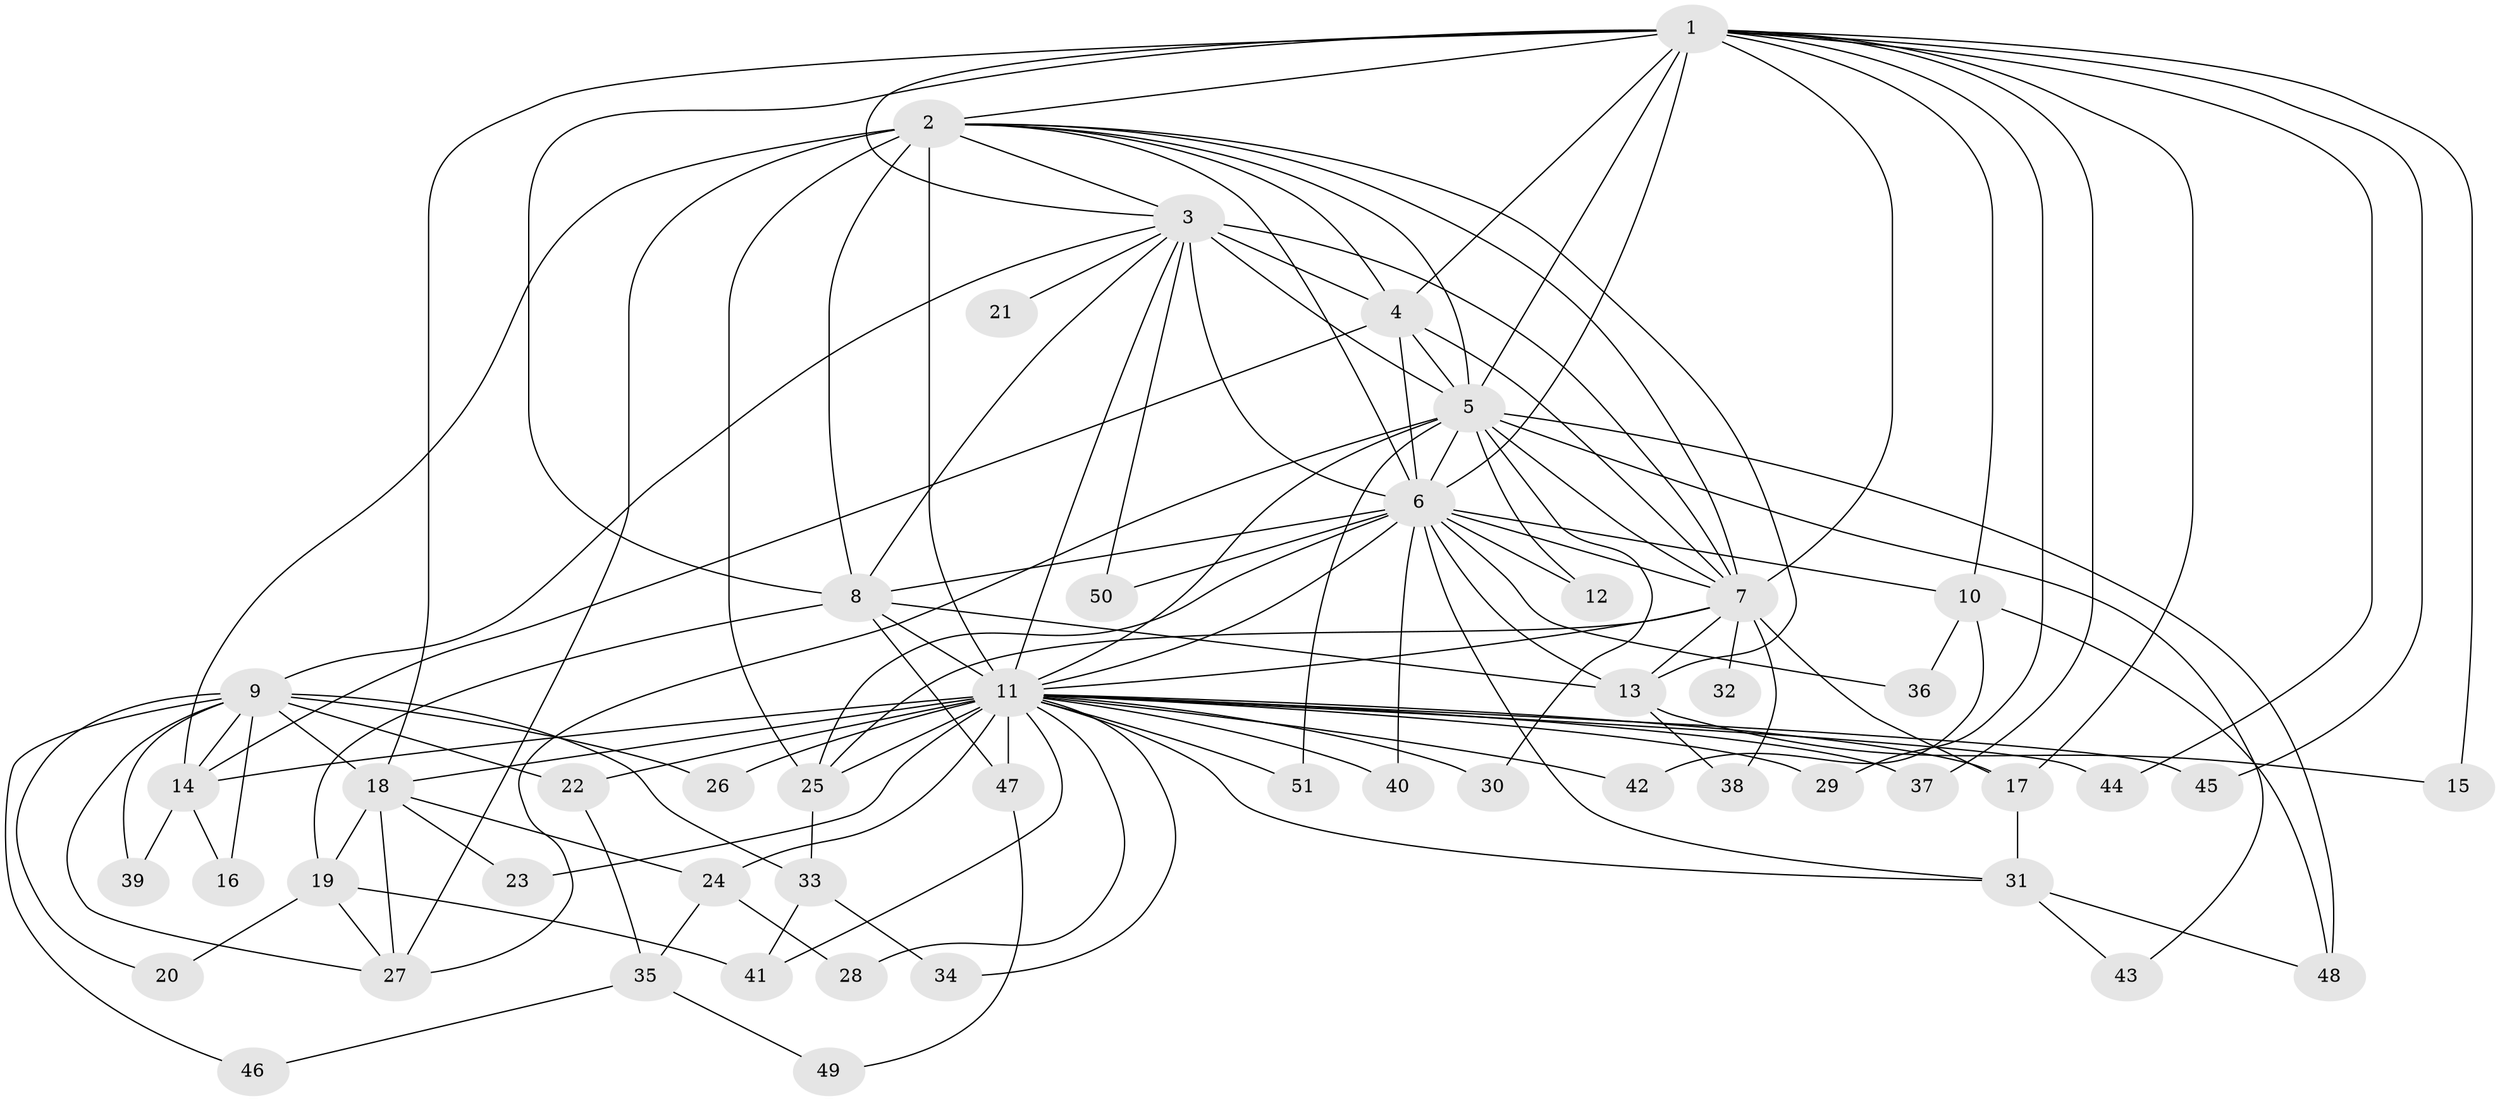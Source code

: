 // original degree distribution, {20: 0.019801980198019802, 34: 0.009900990099009901, 18: 0.009900990099009901, 11: 0.019801980198019802, 13: 0.039603960396039604, 15: 0.009900990099009901, 23: 0.009900990099009901, 5: 0.06930693069306931, 4: 0.07920792079207921, 6: 0.019801980198019802, 7: 0.019801980198019802, 3: 0.16831683168316833, 2: 0.5247524752475248}
// Generated by graph-tools (version 1.1) at 2025/35/03/09/25 02:35:14]
// undirected, 51 vertices, 126 edges
graph export_dot {
graph [start="1"]
  node [color=gray90,style=filled];
  1;
  2;
  3;
  4;
  5;
  6;
  7;
  8;
  9;
  10;
  11;
  12;
  13;
  14;
  15;
  16;
  17;
  18;
  19;
  20;
  21;
  22;
  23;
  24;
  25;
  26;
  27;
  28;
  29;
  30;
  31;
  32;
  33;
  34;
  35;
  36;
  37;
  38;
  39;
  40;
  41;
  42;
  43;
  44;
  45;
  46;
  47;
  48;
  49;
  50;
  51;
  1 -- 2 [weight=2.0];
  1 -- 3 [weight=2.0];
  1 -- 4 [weight=3.0];
  1 -- 5 [weight=4.0];
  1 -- 6 [weight=4.0];
  1 -- 7 [weight=3.0];
  1 -- 8 [weight=1.0];
  1 -- 10 [weight=1.0];
  1 -- 15 [weight=1.0];
  1 -- 17 [weight=1.0];
  1 -- 18 [weight=1.0];
  1 -- 29 [weight=1.0];
  1 -- 37 [weight=1.0];
  1 -- 44 [weight=1.0];
  1 -- 45 [weight=1.0];
  2 -- 3 [weight=1.0];
  2 -- 4 [weight=2.0];
  2 -- 5 [weight=2.0];
  2 -- 6 [weight=2.0];
  2 -- 7 [weight=3.0];
  2 -- 8 [weight=1.0];
  2 -- 11 [weight=17.0];
  2 -- 13 [weight=1.0];
  2 -- 14 [weight=1.0];
  2 -- 25 [weight=1.0];
  2 -- 27 [weight=1.0];
  3 -- 4 [weight=2.0];
  3 -- 5 [weight=2.0];
  3 -- 6 [weight=2.0];
  3 -- 7 [weight=2.0];
  3 -- 8 [weight=1.0];
  3 -- 9 [weight=1.0];
  3 -- 11 [weight=1.0];
  3 -- 21 [weight=1.0];
  3 -- 50 [weight=1.0];
  4 -- 5 [weight=2.0];
  4 -- 6 [weight=2.0];
  4 -- 7 [weight=1.0];
  4 -- 14 [weight=1.0];
  5 -- 6 [weight=4.0];
  5 -- 7 [weight=2.0];
  5 -- 11 [weight=2.0];
  5 -- 12 [weight=1.0];
  5 -- 27 [weight=1.0];
  5 -- 30 [weight=1.0];
  5 -- 43 [weight=1.0];
  5 -- 48 [weight=1.0];
  5 -- 51 [weight=1.0];
  6 -- 7 [weight=10.0];
  6 -- 8 [weight=1.0];
  6 -- 10 [weight=3.0];
  6 -- 11 [weight=3.0];
  6 -- 12 [weight=2.0];
  6 -- 13 [weight=1.0];
  6 -- 25 [weight=1.0];
  6 -- 31 [weight=1.0];
  6 -- 36 [weight=1.0];
  6 -- 40 [weight=1.0];
  6 -- 50 [weight=1.0];
  7 -- 11 [weight=2.0];
  7 -- 13 [weight=2.0];
  7 -- 17 [weight=1.0];
  7 -- 25 [weight=2.0];
  7 -- 32 [weight=1.0];
  7 -- 38 [weight=1.0];
  8 -- 11 [weight=1.0];
  8 -- 13 [weight=2.0];
  8 -- 19 [weight=1.0];
  8 -- 47 [weight=1.0];
  9 -- 14 [weight=1.0];
  9 -- 16 [weight=1.0];
  9 -- 18 [weight=1.0];
  9 -- 20 [weight=1.0];
  9 -- 22 [weight=1.0];
  9 -- 26 [weight=1.0];
  9 -- 27 [weight=1.0];
  9 -- 33 [weight=1.0];
  9 -- 39 [weight=1.0];
  9 -- 46 [weight=1.0];
  10 -- 36 [weight=1.0];
  10 -- 42 [weight=1.0];
  10 -- 48 [weight=1.0];
  11 -- 14 [weight=2.0];
  11 -- 17 [weight=1.0];
  11 -- 18 [weight=1.0];
  11 -- 22 [weight=1.0];
  11 -- 23 [weight=1.0];
  11 -- 24 [weight=1.0];
  11 -- 25 [weight=1.0];
  11 -- 26 [weight=1.0];
  11 -- 28 [weight=1.0];
  11 -- 29 [weight=1.0];
  11 -- 30 [weight=2.0];
  11 -- 31 [weight=1.0];
  11 -- 34 [weight=2.0];
  11 -- 37 [weight=1.0];
  11 -- 40 [weight=1.0];
  11 -- 41 [weight=1.0];
  11 -- 42 [weight=1.0];
  11 -- 44 [weight=1.0];
  11 -- 45 [weight=1.0];
  11 -- 47 [weight=1.0];
  11 -- 51 [weight=1.0];
  13 -- 15 [weight=1.0];
  13 -- 38 [weight=1.0];
  14 -- 16 [weight=1.0];
  14 -- 39 [weight=1.0];
  17 -- 31 [weight=1.0];
  18 -- 19 [weight=1.0];
  18 -- 23 [weight=1.0];
  18 -- 24 [weight=1.0];
  18 -- 27 [weight=1.0];
  19 -- 20 [weight=1.0];
  19 -- 27 [weight=1.0];
  19 -- 41 [weight=1.0];
  22 -- 35 [weight=1.0];
  24 -- 28 [weight=1.0];
  24 -- 35 [weight=1.0];
  25 -- 33 [weight=1.0];
  31 -- 43 [weight=1.0];
  31 -- 48 [weight=1.0];
  33 -- 34 [weight=1.0];
  33 -- 41 [weight=1.0];
  35 -- 46 [weight=1.0];
  35 -- 49 [weight=1.0];
  47 -- 49 [weight=1.0];
}
